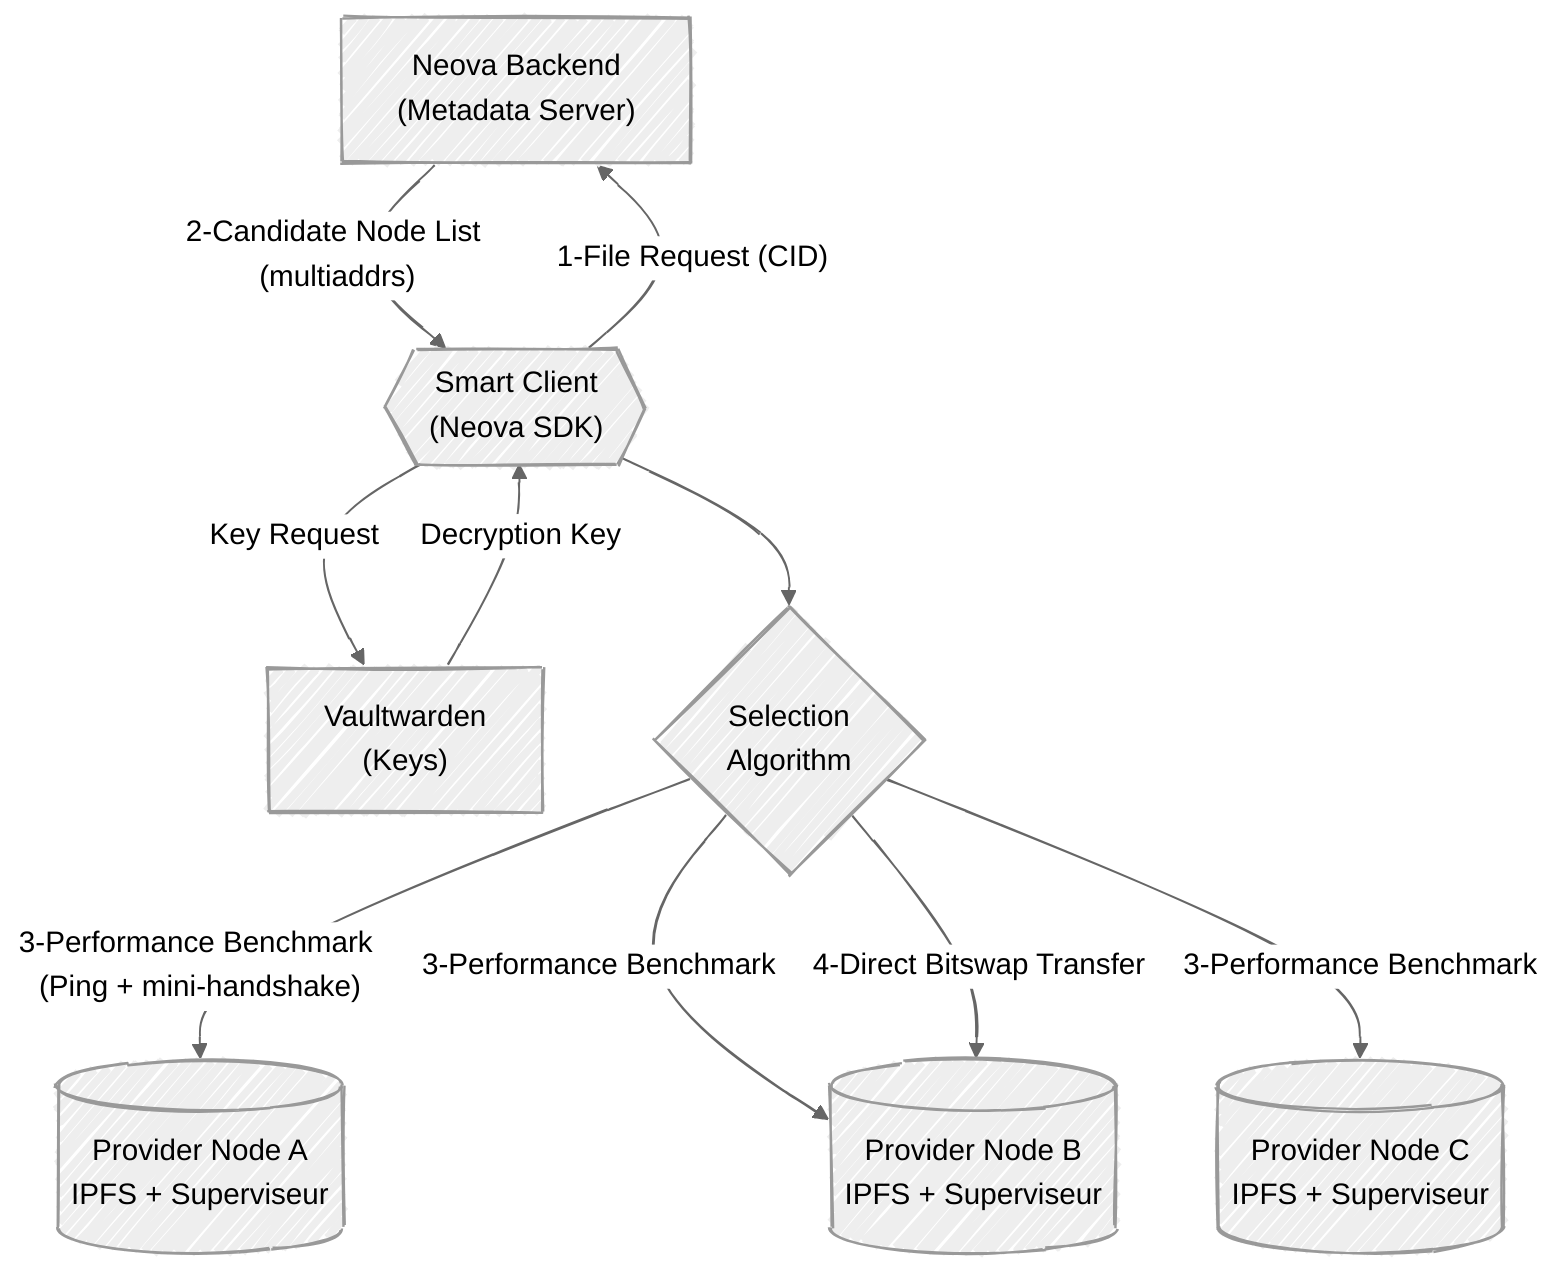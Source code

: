 ---
config:
  theme: neutral
  look: handDrawn
---
flowchart TB
    Backend["Neova Backend<br/>(Metadata Server)"]
    Vault["Vaultwarden<br/>(Keys)"]
    Client{{"Smart Client<br/>(Neova SDK)"}}
    Selector{"Selection<br/>Algorithm"}
    P1[("Provider Node A<br/>IPFS + Superviseur")]
    P2[("Provider Node B<br/>IPFS + Superviseur")]
    P3[("Provider Node C<br/>IPFS + Superviseur")]
    Client -->|"1-File Request (CID)"| Backend
    Backend -->|"2-Candidate Node List (multiaddrs)"| Client
    Client -->|"Key Request"| Vault
    Vault -->|"Decryption Key"| Client
    Client --> Selector
    Selector -->|"3-Performance Benchmark (Ping + mini-handshake)"| P1
    Selector -->|"3-Performance Benchmark"| P2
    Selector -->|"3-Performance Benchmark"| P3
    Selector -->|"4-Direct Bitswap Transfer"| P2